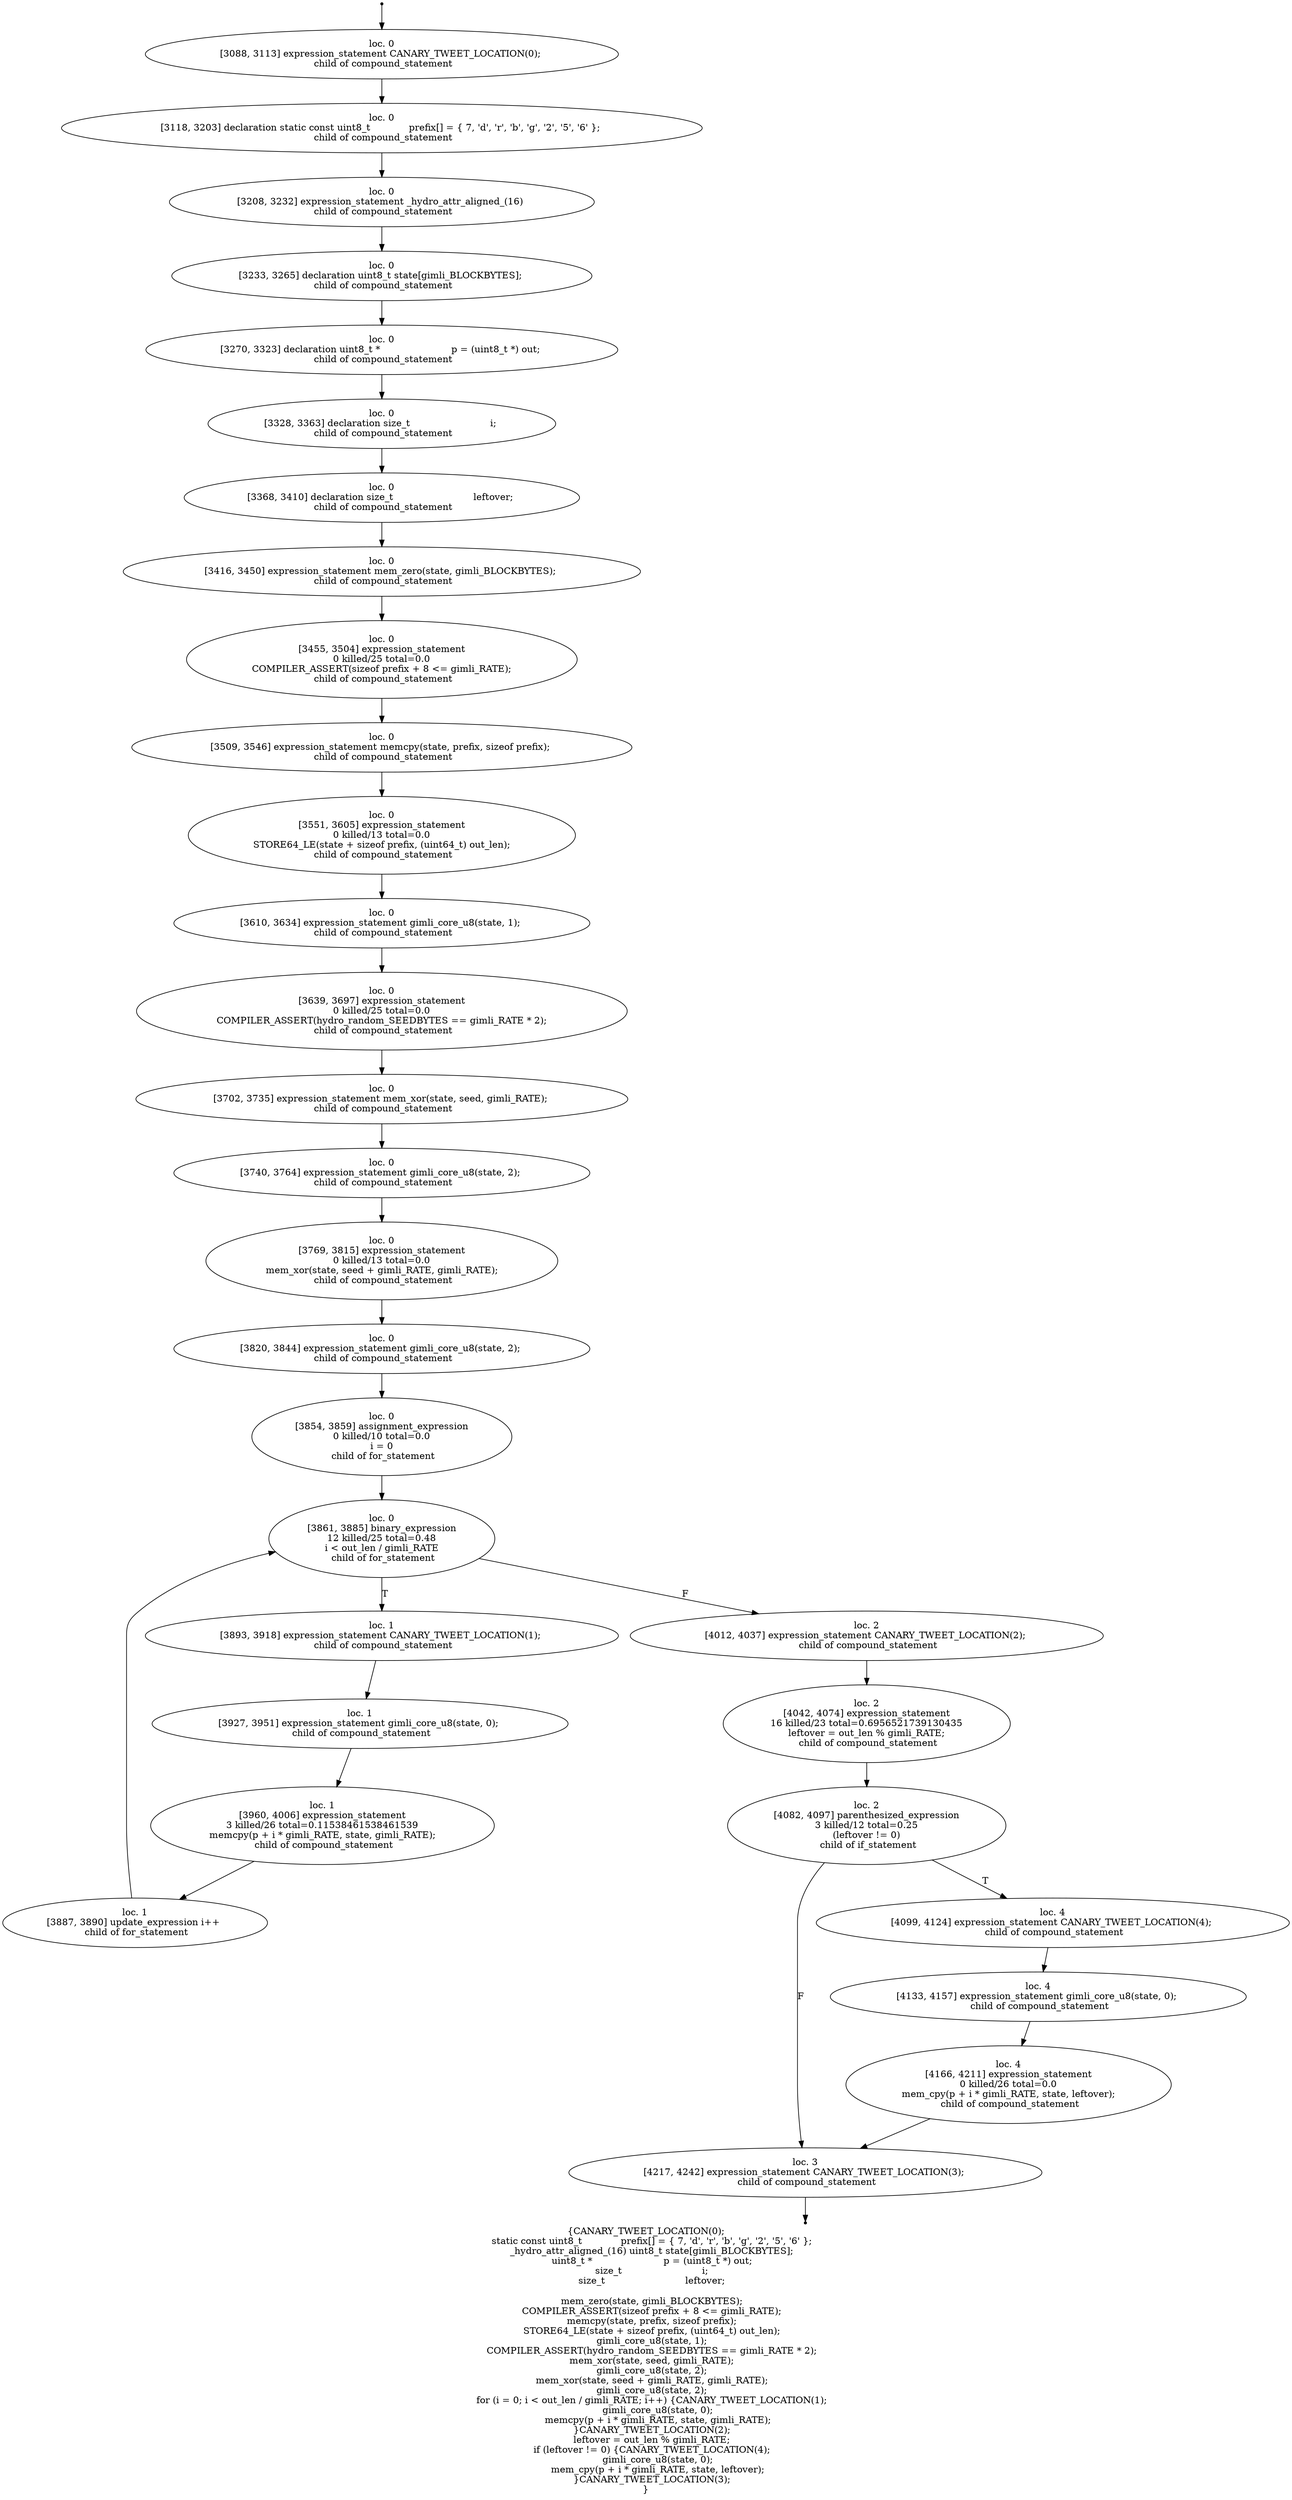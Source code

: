 digraph hydro_random_buf_deterministic_5 {
	initial [shape=point]
	initial -> "loc. 0
[3088, 3113] expression_statement CANARY_TWEET_LOCATION(0); 
 child of compound_statement"
	final [shape=point]
	"loc. 3
[4217, 4242] expression_statement CANARY_TWEET_LOCATION(3); 
 child of compound_statement" -> final
	"loc. 0
[3088, 3113] expression_statement CANARY_TWEET_LOCATION(0); 
 child of compound_statement"
	"loc. 0
[3088, 3113] expression_statement CANARY_TWEET_LOCATION(0); 
 child of compound_statement" -> "loc. 0
[3118, 3203] declaration static const uint8_t             prefix[] = { 7, 'd', 'r', 'b', 'g', '2', '5', '6' }; 
 child of compound_statement"
	"loc. 0
[3118, 3203] declaration static const uint8_t             prefix[] = { 7, 'd', 'r', 'b', 'g', '2', '5', '6' }; 
 child of compound_statement"
	"loc. 0
[3118, 3203] declaration static const uint8_t             prefix[] = { 7, 'd', 'r', 'b', 'g', '2', '5', '6' }; 
 child of compound_statement" -> "loc. 0
[3208, 3232] expression_statement _hydro_attr_aligned_(16) 
 child of compound_statement"
	"loc. 0
[3208, 3232] expression_statement _hydro_attr_aligned_(16) 
 child of compound_statement"
	"loc. 0
[3208, 3232] expression_statement _hydro_attr_aligned_(16) 
 child of compound_statement" -> "loc. 0
[3233, 3265] declaration uint8_t state[gimli_BLOCKBYTES]; 
 child of compound_statement"
	"loc. 0
[3233, 3265] declaration uint8_t state[gimli_BLOCKBYTES]; 
 child of compound_statement"
	"loc. 0
[3233, 3265] declaration uint8_t state[gimli_BLOCKBYTES]; 
 child of compound_statement" -> "loc. 0
[3270, 3323] declaration uint8_t *                        p = (uint8_t *) out; 
 child of compound_statement"
	"loc. 0
[3270, 3323] declaration uint8_t *                        p = (uint8_t *) out; 
 child of compound_statement"
	"loc. 0
[3270, 3323] declaration uint8_t *                        p = (uint8_t *) out; 
 child of compound_statement" -> "loc. 0
[3328, 3363] declaration size_t                           i; 
 child of compound_statement"
	"loc. 0
[3328, 3363] declaration size_t                           i; 
 child of compound_statement"
	"loc. 0
[3328, 3363] declaration size_t                           i; 
 child of compound_statement" -> "loc. 0
[3368, 3410] declaration size_t                           leftover; 
 child of compound_statement"
	"loc. 0
[3368, 3410] declaration size_t                           leftover; 
 child of compound_statement"
	"loc. 0
[3368, 3410] declaration size_t                           leftover; 
 child of compound_statement" -> "loc. 0
[3416, 3450] expression_statement mem_zero(state, gimli_BLOCKBYTES); 
 child of compound_statement"
	"loc. 0
[3416, 3450] expression_statement mem_zero(state, gimli_BLOCKBYTES); 
 child of compound_statement"
	"loc. 0
[3416, 3450] expression_statement mem_zero(state, gimli_BLOCKBYTES); 
 child of compound_statement" -> "loc. 0
[3455, 3504] expression_statement
0 killed/25 total=0.0
 COMPILER_ASSERT(sizeof prefix + 8 <= gimli_RATE); 
 child of compound_statement"
	"loc. 0
[3455, 3504] expression_statement
0 killed/25 total=0.0
 COMPILER_ASSERT(sizeof prefix + 8 <= gimli_RATE); 
 child of compound_statement"
	"loc. 0
[3455, 3504] expression_statement
0 killed/25 total=0.0
 COMPILER_ASSERT(sizeof prefix + 8 <= gimli_RATE); 
 child of compound_statement" -> "loc. 0
[3509, 3546] expression_statement memcpy(state, prefix, sizeof prefix); 
 child of compound_statement"
	"loc. 0
[3509, 3546] expression_statement memcpy(state, prefix, sizeof prefix); 
 child of compound_statement"
	"loc. 0
[3509, 3546] expression_statement memcpy(state, prefix, sizeof prefix); 
 child of compound_statement" -> "loc. 0
[3551, 3605] expression_statement
0 killed/13 total=0.0
 STORE64_LE(state + sizeof prefix, (uint64_t) out_len); 
 child of compound_statement"
	"loc. 0
[3551, 3605] expression_statement
0 killed/13 total=0.0
 STORE64_LE(state + sizeof prefix, (uint64_t) out_len); 
 child of compound_statement"
	"loc. 0
[3551, 3605] expression_statement
0 killed/13 total=0.0
 STORE64_LE(state + sizeof prefix, (uint64_t) out_len); 
 child of compound_statement" -> "loc. 0
[3610, 3634] expression_statement gimli_core_u8(state, 1); 
 child of compound_statement"
	"loc. 0
[3610, 3634] expression_statement gimli_core_u8(state, 1); 
 child of compound_statement"
	"loc. 0
[3610, 3634] expression_statement gimli_core_u8(state, 1); 
 child of compound_statement" -> "loc. 0
[3639, 3697] expression_statement
0 killed/25 total=0.0
 COMPILER_ASSERT(hydro_random_SEEDBYTES == gimli_RATE * 2); 
 child of compound_statement"
	"loc. 0
[3639, 3697] expression_statement
0 killed/25 total=0.0
 COMPILER_ASSERT(hydro_random_SEEDBYTES == gimli_RATE * 2); 
 child of compound_statement"
	"loc. 0
[3639, 3697] expression_statement
0 killed/25 total=0.0
 COMPILER_ASSERT(hydro_random_SEEDBYTES == gimli_RATE * 2); 
 child of compound_statement" -> "loc. 0
[3702, 3735] expression_statement mem_xor(state, seed, gimli_RATE); 
 child of compound_statement"
	"loc. 0
[3702, 3735] expression_statement mem_xor(state, seed, gimli_RATE); 
 child of compound_statement"
	"loc. 0
[3702, 3735] expression_statement mem_xor(state, seed, gimli_RATE); 
 child of compound_statement" -> "loc. 0
[3740, 3764] expression_statement gimli_core_u8(state, 2); 
 child of compound_statement"
	"loc. 0
[3740, 3764] expression_statement gimli_core_u8(state, 2); 
 child of compound_statement"
	"loc. 0
[3740, 3764] expression_statement gimli_core_u8(state, 2); 
 child of compound_statement" -> "loc. 0
[3769, 3815] expression_statement
0 killed/13 total=0.0
 mem_xor(state, seed + gimli_RATE, gimli_RATE); 
 child of compound_statement"
	"loc. 0
[3769, 3815] expression_statement
0 killed/13 total=0.0
 mem_xor(state, seed + gimli_RATE, gimli_RATE); 
 child of compound_statement"
	"loc. 0
[3769, 3815] expression_statement
0 killed/13 total=0.0
 mem_xor(state, seed + gimli_RATE, gimli_RATE); 
 child of compound_statement" -> "loc. 0
[3820, 3844] expression_statement gimli_core_u8(state, 2); 
 child of compound_statement"
	"loc. 0
[3820, 3844] expression_statement gimli_core_u8(state, 2); 
 child of compound_statement"
	"loc. 0
[3820, 3844] expression_statement gimli_core_u8(state, 2); 
 child of compound_statement" -> "loc. 0
[3854, 3859] assignment_expression
0 killed/10 total=0.0
 i = 0 
 child of for_statement"
	"loc. 0
[3854, 3859] assignment_expression
0 killed/10 total=0.0
 i = 0 
 child of for_statement"
	"loc. 0
[3854, 3859] assignment_expression
0 killed/10 total=0.0
 i = 0 
 child of for_statement" -> "loc. 0
[3861, 3885] binary_expression
12 killed/25 total=0.48
 i < out_len / gimli_RATE 
 child of for_statement"
	"loc. 0
[3861, 3885] binary_expression
12 killed/25 total=0.48
 i < out_len / gimli_RATE 
 child of for_statement"
	"loc. 0
[3861, 3885] binary_expression
12 killed/25 total=0.48
 i < out_len / gimli_RATE 
 child of for_statement" -> "loc. 1
[3893, 3918] expression_statement CANARY_TWEET_LOCATION(1); 
 child of compound_statement" [label=T]
	"loc. 0
[3861, 3885] binary_expression
12 killed/25 total=0.48
 i < out_len / gimli_RATE 
 child of for_statement" -> "loc. 2
[4012, 4037] expression_statement CANARY_TWEET_LOCATION(2); 
 child of compound_statement" [label=F]
	"loc. 1
[3893, 3918] expression_statement CANARY_TWEET_LOCATION(1); 
 child of compound_statement"
	"loc. 1
[3893, 3918] expression_statement CANARY_TWEET_LOCATION(1); 
 child of compound_statement" -> "loc. 1
[3927, 3951] expression_statement gimli_core_u8(state, 0); 
 child of compound_statement"
	"loc. 2
[4012, 4037] expression_statement CANARY_TWEET_LOCATION(2); 
 child of compound_statement"
	"loc. 2
[4012, 4037] expression_statement CANARY_TWEET_LOCATION(2); 
 child of compound_statement" -> "loc. 2
[4042, 4074] expression_statement
16 killed/23 total=0.6956521739130435
 leftover = out_len % gimli_RATE; 
 child of compound_statement"
	"loc. 1
[3887, 3890] update_expression i++ 
 child of for_statement"
	"loc. 1
[3887, 3890] update_expression i++ 
 child of for_statement" -> "loc. 0
[3861, 3885] binary_expression
12 killed/25 total=0.48
 i < out_len / gimli_RATE 
 child of for_statement"
	"loc. 1
[3927, 3951] expression_statement gimli_core_u8(state, 0); 
 child of compound_statement"
	"loc. 1
[3927, 3951] expression_statement gimli_core_u8(state, 0); 
 child of compound_statement" -> "loc. 1
[3960, 4006] expression_statement
3 killed/26 total=0.11538461538461539
 memcpy(p + i * gimli_RATE, state, gimli_RATE); 
 child of compound_statement"
	"loc. 1
[3960, 4006] expression_statement
3 killed/26 total=0.11538461538461539
 memcpy(p + i * gimli_RATE, state, gimli_RATE); 
 child of compound_statement"
	"loc. 1
[3960, 4006] expression_statement
3 killed/26 total=0.11538461538461539
 memcpy(p + i * gimli_RATE, state, gimli_RATE); 
 child of compound_statement" -> "loc. 1
[3887, 3890] update_expression i++ 
 child of for_statement"
	"loc. 2
[4042, 4074] expression_statement
16 killed/23 total=0.6956521739130435
 leftover = out_len % gimli_RATE; 
 child of compound_statement"
	"loc. 2
[4042, 4074] expression_statement
16 killed/23 total=0.6956521739130435
 leftover = out_len % gimli_RATE; 
 child of compound_statement" -> "loc. 2
[4082, 4097] parenthesized_expression
3 killed/12 total=0.25
 (leftover != 0) 
 child of if_statement"
	"loc. 2
[4082, 4097] parenthesized_expression
3 killed/12 total=0.25
 (leftover != 0) 
 child of if_statement"
	"loc. 2
[4082, 4097] parenthesized_expression
3 killed/12 total=0.25
 (leftover != 0) 
 child of if_statement" -> "loc. 4
[4099, 4124] expression_statement CANARY_TWEET_LOCATION(4); 
 child of compound_statement" [label=T]
	"loc. 2
[4082, 4097] parenthesized_expression
3 killed/12 total=0.25
 (leftover != 0) 
 child of if_statement" -> "loc. 3
[4217, 4242] expression_statement CANARY_TWEET_LOCATION(3); 
 child of compound_statement" [label=F]
	"loc. 4
[4099, 4124] expression_statement CANARY_TWEET_LOCATION(4); 
 child of compound_statement"
	"loc. 4
[4099, 4124] expression_statement CANARY_TWEET_LOCATION(4); 
 child of compound_statement" -> "loc. 4
[4133, 4157] expression_statement gimli_core_u8(state, 0); 
 child of compound_statement"
	"loc. 3
[4217, 4242] expression_statement CANARY_TWEET_LOCATION(3); 
 child of compound_statement"
	"loc. 4
[4133, 4157] expression_statement gimli_core_u8(state, 0); 
 child of compound_statement"
	"loc. 4
[4133, 4157] expression_statement gimli_core_u8(state, 0); 
 child of compound_statement" -> "loc. 4
[4166, 4211] expression_statement
0 killed/26 total=0.0
 mem_cpy(p + i * gimli_RATE, state, leftover); 
 child of compound_statement"
	"loc. 4
[4166, 4211] expression_statement
0 killed/26 total=0.0
 mem_cpy(p + i * gimli_RATE, state, leftover); 
 child of compound_statement"
	"loc. 4
[4166, 4211] expression_statement
0 killed/26 total=0.0
 mem_cpy(p + i * gimli_RATE, state, leftover); 
 child of compound_statement" -> "loc. 3
[4217, 4242] expression_statement CANARY_TWEET_LOCATION(3); 
 child of compound_statement"
	label="{CANARY_TWEET_LOCATION(0);
    static const uint8_t             prefix[] = { 7, 'd', 'r', 'b', 'g', '2', '5', '6' };
    _hydro_attr_aligned_(16) uint8_t state[gimli_BLOCKBYTES];
    uint8_t *                        p = (uint8_t *) out;
    size_t                           i;
    size_t                           leftover;

    mem_zero(state, gimli_BLOCKBYTES);
    COMPILER_ASSERT(sizeof prefix + 8 <= gimli_RATE);
    memcpy(state, prefix, sizeof prefix);
    STORE64_LE(state + sizeof prefix, (uint64_t) out_len);
    gimli_core_u8(state, 1);
    COMPILER_ASSERT(hydro_random_SEEDBYTES == gimli_RATE * 2);
    mem_xor(state, seed, gimli_RATE);
    gimli_core_u8(state, 2);
    mem_xor(state, seed + gimli_RATE, gimli_RATE);
    gimli_core_u8(state, 2);
    for (i = 0; i < out_len / gimli_RATE; i++) {CANARY_TWEET_LOCATION(1);
        gimli_core_u8(state, 0);
        memcpy(p + i * gimli_RATE, state, gimli_RATE);
    }CANARY_TWEET_LOCATION(2);
    leftover = out_len % gimli_RATE;
    if (leftover != 0) {CANARY_TWEET_LOCATION(4);
        gimli_core_u8(state, 0);
        mem_cpy(p + i * gimli_RATE, state, leftover);
    }CANARY_TWEET_LOCATION(3);
}"
}
